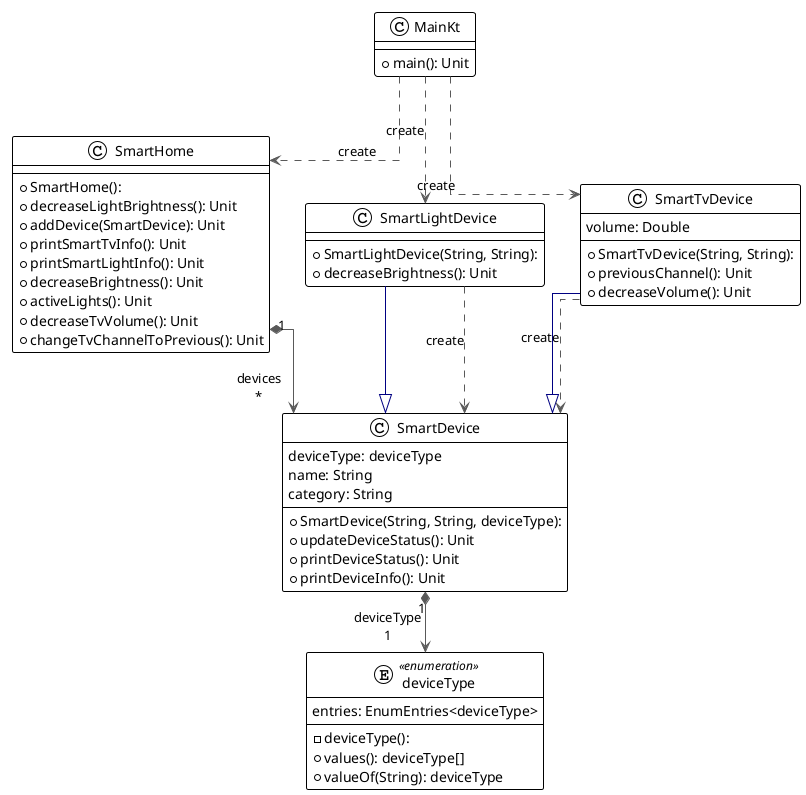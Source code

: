 @startuml

!theme plain
top to bottom direction
skinparam linetype ortho

class MainKt {
  + main(): Unit
}
class SmartDevice {
  + SmartDevice(String, String, deviceType): 
  + updateDeviceStatus(): Unit
  + printDeviceStatus(): Unit
  + printDeviceInfo(): Unit
   deviceType: deviceType
   name: String
   category: String
}
class SmartHome {
  + SmartHome(): 
  + decreaseLightBrightness(): Unit
  + addDevice(SmartDevice): Unit
  + printSmartTvInfo(): Unit
  + printSmartLightInfo(): Unit
  + decreaseBrightness(): Unit
  + activeLights(): Unit
  + decreaseTvVolume(): Unit
  + changeTvChannelToPrevious(): Unit
}
class SmartLightDevice {
  + SmartLightDevice(String, String): 
  + decreaseBrightness(): Unit
}
class SmartTvDevice {
  + SmartTvDevice(String, String): 
  + previousChannel(): Unit
  + decreaseVolume(): Unit
   volume: Double
}
enum deviceType << enumeration >> {
  - deviceType(): 
  + values(): deviceType[]
  + valueOf(String): deviceType
   entries: EnumEntries<deviceType>
}

MainKt            -[#595959,dashed]->  SmartHome        : "«create»"
MainKt            -[#595959,dashed]->  SmartLightDevice : "«create»"
MainKt            -[#595959,dashed]->  SmartTvDevice    : "«create»"
SmartDevice      "1" *-[#595959,plain]-> "deviceType\n1" deviceType       
SmartHome        "1" *-[#595959,plain]-> "devices\n*" SmartDevice      
SmartLightDevice  -[#000082,plain]-^  SmartDevice      
SmartLightDevice  -[#595959,dashed]->  SmartDevice      : "«create»"
SmartTvDevice     -[#000082,plain]-^  SmartDevice      
SmartTvDevice     -[#595959,dashed]->  SmartDevice      : "«create»"
@enduml
